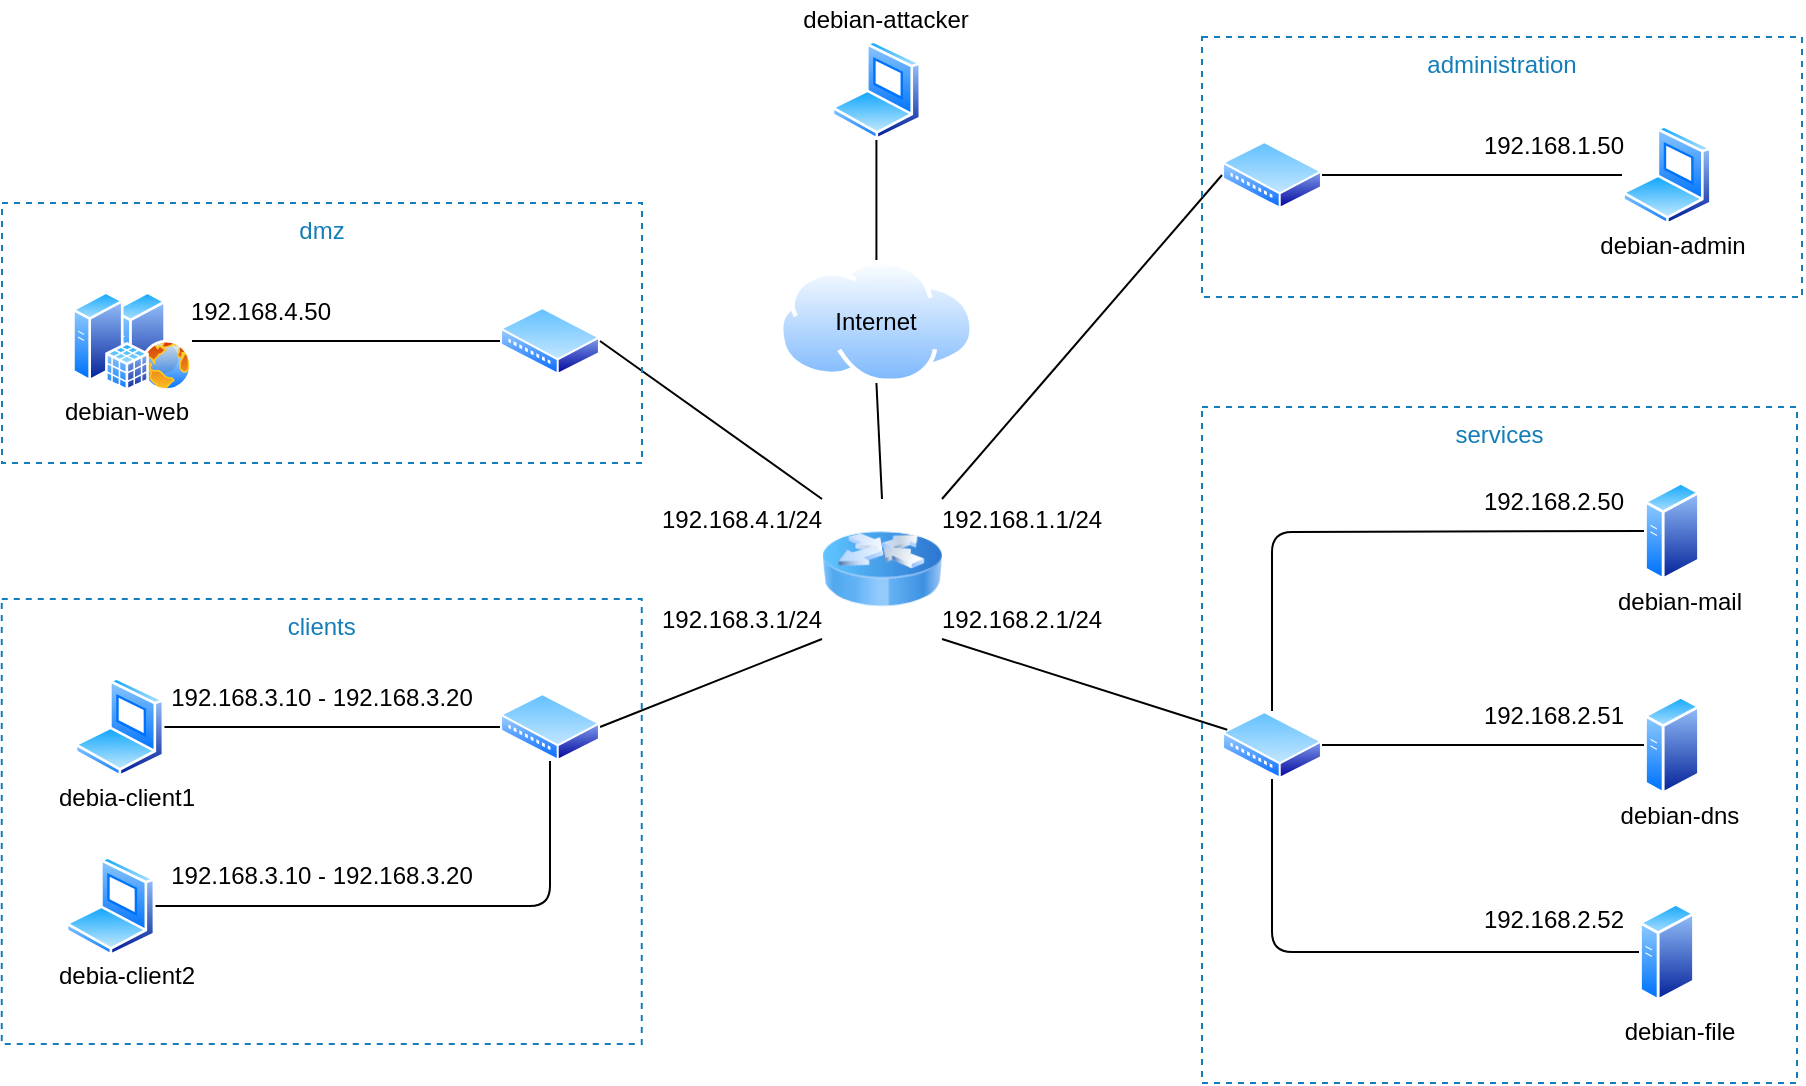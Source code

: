 <mxfile>
    <diagram id="pjIhV44gmVnADWI0d765" name="Page-1">
        <mxGraphModel dx="926" dy="771" grid="1" gridSize="10" guides="1" tooltips="1" connect="1" arrows="1" fold="1" page="1" pageScale="1" pageWidth="827" pageHeight="1169" math="0" shadow="0">
            <root>
                <mxCell id="0"/>
                <mxCell id="1" parent="0"/>
                <mxCell id="2" value="" style="aspect=fixed;perimeter=ellipsePerimeter;html=1;align=center;shadow=0;dashed=0;spacingTop=3;image;image=img/lib/active_directory/laptop_client.svg;" parent="1" vertex="1">
                    <mxGeometry x="830" y="112.5" width="45" height="50" as="geometry"/>
                </mxCell>
                <mxCell id="3" value="" style="aspect=fixed;perimeter=ellipsePerimeter;html=1;align=center;shadow=0;dashed=0;spacingTop=3;image;image=img/lib/active_directory/web_server.svg;" parent="1" vertex="1">
                    <mxGeometry x="75" y="195.5" width="40" height="50" as="geometry"/>
                </mxCell>
                <mxCell id="4" value="" style="aspect=fixed;perimeter=ellipsePerimeter;html=1;align=center;shadow=0;dashed=0;spacingTop=3;image;image=img/lib/active_directory/generic_server.svg;" parent="1" vertex="1">
                    <mxGeometry x="841" y="397.5" width="28.0" height="50" as="geometry"/>
                </mxCell>
                <mxCell id="5" value="" style="image;html=1;image=img/lib/clip_art/networking/Router_Icon_128x128.png" parent="1" vertex="1">
                    <mxGeometry x="430" y="299.5" width="60" height="70" as="geometry"/>
                </mxCell>
                <mxCell id="6" value="" style="aspect=fixed;perimeter=ellipsePerimeter;html=1;align=center;shadow=0;dashed=0;spacingTop=3;image;image=img/lib/active_directory/wiring_hub.svg;" parent="1" vertex="1">
                    <mxGeometry x="630" y="120.5" width="50" height="34" as="geometry"/>
                </mxCell>
                <mxCell id="7" value="" style="aspect=fixed;perimeter=ellipsePerimeter;html=1;align=center;shadow=0;dashed=0;spacingTop=3;image;image=img/lib/active_directory/wiring_hub.svg;" parent="1" vertex="1">
                    <mxGeometry x="269" y="203.5" width="50" height="34" as="geometry"/>
                </mxCell>
                <mxCell id="8" value="" style="endArrow=none;html=1;entryX=0;entryY=0;entryDx=0;entryDy=0;exitX=1;exitY=0.5;exitDx=0;exitDy=0;" parent="1" source="7" target="5" edge="1">
                    <mxGeometry width="50" height="50" relative="1" as="geometry">
                        <mxPoint x="430" y="439.5" as="sourcePoint"/>
                        <mxPoint x="480" y="389.5" as="targetPoint"/>
                    </mxGeometry>
                </mxCell>
                <mxCell id="9" value="" style="endArrow=none;html=1;exitX=0.5;exitY=1;exitDx=0;exitDy=0;entryX=0.5;entryY=0;entryDx=0;entryDy=0;" parent="1" source="44" target="5" edge="1">
                    <mxGeometry width="50" height="50" relative="1" as="geometry">
                        <mxPoint x="458.75" y="203.5" as="sourcePoint"/>
                        <mxPoint x="470" y="379.5" as="targetPoint"/>
                    </mxGeometry>
                </mxCell>
                <mxCell id="10" value="" style="endArrow=none;html=1;exitX=1;exitY=0;exitDx=0;exitDy=0;entryX=0;entryY=0.5;entryDx=0;entryDy=0;" parent="1" source="5" target="6" edge="1">
                    <mxGeometry width="50" height="50" relative="1" as="geometry">
                        <mxPoint x="470" y="233.5" as="sourcePoint"/>
                        <mxPoint x="470" y="309.5" as="targetPoint"/>
                    </mxGeometry>
                </mxCell>
                <mxCell id="11" value="" style="aspect=fixed;perimeter=ellipsePerimeter;html=1;align=center;shadow=0;dashed=0;spacingTop=3;image;image=img/lib/active_directory/sql_server.svg;" parent="1" vertex="1">
                    <mxGeometry x="55" y="195.5" width="38.5" height="50" as="geometry"/>
                </mxCell>
                <mxCell id="12" value="" style="endArrow=none;html=1;entryX=0;entryY=1;entryDx=0;entryDy=0;exitX=1;exitY=0.5;exitDx=0;exitDy=0;" parent="1" source="16" target="5" edge="1">
                    <mxGeometry width="50" height="50" relative="1" as="geometry">
                        <mxPoint x="420" y="439.5" as="sourcePoint"/>
                        <mxPoint x="470" y="389.5" as="targetPoint"/>
                    </mxGeometry>
                </mxCell>
                <mxCell id="13" value="" style="endArrow=none;html=1;entryX=0;entryY=0.5;entryDx=0;entryDy=0;exitX=1;exitY=0.5;exitDx=0;exitDy=0;" parent="1" source="6" target="2" edge="1">
                    <mxGeometry width="50" height="50" relative="1" as="geometry">
                        <mxPoint x="470" y="318.5" as="sourcePoint"/>
                        <mxPoint x="520" y="268.5" as="targetPoint"/>
                    </mxGeometry>
                </mxCell>
                <mxCell id="14" value="debian-admin" style="text;html=1;strokeColor=none;fillColor=none;align=center;verticalAlign=middle;whiteSpace=wrap;rounded=0;" parent="1" vertex="1">
                    <mxGeometry x="817.5" y="162.5" width="75" height="20" as="geometry"/>
                </mxCell>
                <mxCell id="15" value="" style="aspect=fixed;perimeter=ellipsePerimeter;html=1;align=center;shadow=0;dashed=0;spacingTop=3;image;image=img/lib/active_directory/wiring_hub.svg;" parent="1" vertex="1">
                    <mxGeometry x="630" y="405.5" width="50" height="34" as="geometry"/>
                </mxCell>
                <mxCell id="16" value="" style="aspect=fixed;perimeter=ellipsePerimeter;html=1;align=center;shadow=0;dashed=0;spacingTop=3;image;image=img/lib/active_directory/wiring_hub.svg;" parent="1" vertex="1">
                    <mxGeometry x="269" y="396.5" width="50" height="34" as="geometry"/>
                </mxCell>
                <mxCell id="17" value="" style="endArrow=none;html=1;entryX=0;entryY=0.25;entryDx=0;entryDy=0;exitX=1;exitY=1;exitDx=0;exitDy=0;" parent="1" source="5" target="15" edge="1">
                    <mxGeometry width="50" height="50" relative="1" as="geometry">
                        <mxPoint x="329" y="456.5" as="sourcePoint"/>
                        <mxPoint x="440" y="379.5" as="targetPoint"/>
                    </mxGeometry>
                </mxCell>
                <mxCell id="18" value="administration" style="fillColor=none;strokeColor=#147EBA;dashed=1;verticalAlign=top;fontStyle=0;fontColor=#147EBA;" parent="1" vertex="1">
                    <mxGeometry x="620" y="68.5" width="300" height="130" as="geometry"/>
                </mxCell>
                <mxCell id="19" value="192.168.1.1/24" style="text;html=1;strokeColor=none;fillColor=none;align=center;verticalAlign=middle;whiteSpace=wrap;rounded=0;" parent="1" vertex="1">
                    <mxGeometry x="490" y="299.5" width="80" height="20" as="geometry"/>
                </mxCell>
                <mxCell id="20" value="192.168.2.1/24" style="text;html=1;strokeColor=none;fillColor=none;align=center;verticalAlign=middle;whiteSpace=wrap;rounded=0;" parent="1" vertex="1">
                    <mxGeometry x="490" y="349.5" width="80" height="20" as="geometry"/>
                </mxCell>
                <mxCell id="21" value="192.168.4.1/24" style="text;html=1;strokeColor=none;fillColor=none;align=center;verticalAlign=middle;whiteSpace=wrap;rounded=0;" parent="1" vertex="1">
                    <mxGeometry x="350" y="299.5" width="80" height="20" as="geometry"/>
                </mxCell>
                <mxCell id="22" value="192.168.3.1/24" style="text;html=1;strokeColor=none;fillColor=none;align=center;verticalAlign=middle;whiteSpace=wrap;rounded=0;" parent="1" vertex="1">
                    <mxGeometry x="350" y="349.5" width="80" height="20" as="geometry"/>
                </mxCell>
                <mxCell id="24" value="debian-mail" style="text;html=1;strokeColor=none;fillColor=none;align=center;verticalAlign=middle;whiteSpace=wrap;rounded=0;" parent="1" vertex="1">
                    <mxGeometry x="820" y="340.5" width="77.5" height="20" as="geometry"/>
                </mxCell>
                <mxCell id="25" value="debian-dns" style="text;html=1;strokeColor=none;fillColor=none;align=center;verticalAlign=middle;whiteSpace=wrap;rounded=0;" parent="1" vertex="1">
                    <mxGeometry x="820" y="447.5" width="77.5" height="20" as="geometry"/>
                </mxCell>
                <mxCell id="28" value="192.168.1.50" style="text;html=1;strokeColor=none;fillColor=none;align=center;verticalAlign=middle;whiteSpace=wrap;rounded=0;" parent="1" vertex="1">
                    <mxGeometry x="756.25" y="112.5" width="80" height="20" as="geometry"/>
                </mxCell>
                <mxCell id="29" value="192.168.2.50" style="text;html=1;strokeColor=none;fillColor=none;align=center;verticalAlign=middle;whiteSpace=wrap;rounded=0;" parent="1" vertex="1">
                    <mxGeometry x="756.25" y="290.5" width="80" height="20" as="geometry"/>
                </mxCell>
                <mxCell id="30" value="192.168.2.51" style="text;html=1;strokeColor=none;fillColor=none;align=center;verticalAlign=middle;whiteSpace=wrap;rounded=0;" parent="1" vertex="1">
                    <mxGeometry x="756.25" y="397.5" width="80" height="20" as="geometry"/>
                </mxCell>
                <mxCell id="31" value="dmz" style="fillColor=none;strokeColor=#147EBA;dashed=1;verticalAlign=top;fontStyle=0;fontColor=#147EBA;" parent="1" vertex="1">
                    <mxGeometry x="20" y="151.5" width="320" height="130" as="geometry"/>
                </mxCell>
                <mxCell id="32" value="debian-web" style="text;html=1;strokeColor=none;fillColor=none;align=center;verticalAlign=middle;whiteSpace=wrap;rounded=0;" parent="1" vertex="1">
                    <mxGeometry x="50" y="245.5" width="65" height="20" as="geometry"/>
                </mxCell>
                <mxCell id="33" value="192.168.4.50" style="text;html=1;strokeColor=none;fillColor=none;align=center;verticalAlign=middle;whiteSpace=wrap;rounded=0;" parent="1" vertex="1">
                    <mxGeometry x="107.5" y="195.5" width="82.5" height="20" as="geometry"/>
                </mxCell>
                <mxCell id="34" value="" style="aspect=fixed;perimeter=ellipsePerimeter;html=1;align=center;shadow=0;dashed=0;spacingTop=3;image;image=img/lib/active_directory/laptop_client.svg;" parent="1" vertex="1">
                    <mxGeometry x="56.25" y="388.5" width="45" height="50" as="geometry"/>
                </mxCell>
                <mxCell id="35" value="" style="aspect=fixed;perimeter=ellipsePerimeter;html=1;align=center;shadow=0;dashed=0;spacingTop=3;image;image=img/lib/active_directory/generic_server.svg;" parent="1" vertex="1">
                    <mxGeometry x="841" y="290.5" width="28.0" height="50" as="geometry"/>
                </mxCell>
                <mxCell id="36" value="debia-client1" style="text;html=1;strokeColor=none;fillColor=none;align=center;verticalAlign=middle;whiteSpace=wrap;rounded=0;" parent="1" vertex="1">
                    <mxGeometry x="41.25" y="438.5" width="82.5" height="20" as="geometry"/>
                </mxCell>
                <mxCell id="37" value="" style="aspect=fixed;perimeter=ellipsePerimeter;html=1;align=center;shadow=0;dashed=0;spacingTop=3;image;image=img/lib/active_directory/laptop_client.svg;" parent="1" vertex="1">
                    <mxGeometry x="434.71" y="70" width="45" height="50" as="geometry"/>
                </mxCell>
                <mxCell id="38" value="debian-attacker" style="text;html=1;strokeColor=none;fillColor=none;align=center;verticalAlign=middle;whiteSpace=wrap;rounded=0;" parent="1" vertex="1">
                    <mxGeometry x="411.59" y="50" width="100" height="20" as="geometry"/>
                </mxCell>
                <mxCell id="39" value="192.168.3.10 - 192.168.3.20" style="text;html=1;strokeColor=none;fillColor=none;align=center;verticalAlign=middle;whiteSpace=wrap;rounded=0;" parent="1" vertex="1">
                    <mxGeometry x="90" y="388.5" width="180" height="20" as="geometry"/>
                </mxCell>
                <mxCell id="40" value="" style="endArrow=none;html=1;entryX=0;entryY=0.5;entryDx=0;entryDy=0;exitX=1;exitY=0.5;exitDx=0;exitDy=0;" parent="1" source="3" target="7" edge="1">
                    <mxGeometry width="50" height="50" relative="1" as="geometry">
                        <mxPoint x="420" y="261.5" as="sourcePoint"/>
                        <mxPoint x="470" y="211.5" as="targetPoint"/>
                    </mxGeometry>
                </mxCell>
                <mxCell id="41" value="" style="endArrow=none;html=1;exitX=0;exitY=0.5;exitDx=0;exitDy=0;entryX=1;entryY=0.5;entryDx=0;entryDy=0;" parent="1" source="16" target="34" edge="1">
                    <mxGeometry width="50" height="50" relative="1" as="geometry">
                        <mxPoint x="420" y="366.5" as="sourcePoint"/>
                        <mxPoint x="470" y="316.5" as="targetPoint"/>
                    </mxGeometry>
                </mxCell>
                <mxCell id="42" value="clients" style="fillColor=none;strokeColor=#147EBA;dashed=1;verticalAlign=top;fontStyle=0;fontColor=#147EBA;" parent="1" vertex="1">
                    <mxGeometry x="19.88" y="349.5" width="320" height="222.5" as="geometry"/>
                </mxCell>
                <mxCell id="43" value="" style="endArrow=none;html=1;exitX=0.5;exitY=1;exitDx=0;exitDy=0;entryX=0.5;entryY=0;entryDx=0;entryDy=0;" parent="1" source="37" target="44" edge="1">
                    <mxGeometry width="50" height="50" relative="1" as="geometry">
                        <mxPoint x="508.46" y="244" as="sourcePoint"/>
                        <mxPoint x="457.21" y="200" as="targetPoint"/>
                    </mxGeometry>
                </mxCell>
                <mxCell id="44" value="" style="aspect=fixed;perimeter=ellipsePerimeter;html=1;align=center;shadow=0;dashed=0;spacingTop=3;image;image=img/lib/active_directory/internet_cloud.svg;" parent="1" vertex="1">
                    <mxGeometry x="408.4" y="180" width="97.62" height="61.5" as="geometry"/>
                </mxCell>
                <mxCell id="45" value="Internet" style="text;html=1;strokeColor=none;fillColor=none;align=center;verticalAlign=middle;whiteSpace=wrap;rounded=0;" parent="1" vertex="1">
                    <mxGeometry x="437.21" y="200.75" width="40" height="20" as="geometry"/>
                </mxCell>
                <mxCell id="46" value="" style="aspect=fixed;perimeter=ellipsePerimeter;html=1;align=center;shadow=0;dashed=0;spacingTop=3;image;image=img/lib/active_directory/generic_server.svg;" parent="1" vertex="1">
                    <mxGeometry x="838.5" y="501" width="28.0" height="50" as="geometry"/>
                </mxCell>
                <mxCell id="47" value="debian-file" style="text;html=1;strokeColor=none;fillColor=none;align=center;verticalAlign=middle;whiteSpace=wrap;rounded=0;" parent="1" vertex="1">
                    <mxGeometry x="818.75" y="556" width="80" height="20" as="geometry"/>
                </mxCell>
                <mxCell id="49" value="192.168.2.52" style="text;html=1;strokeColor=none;fillColor=none;align=center;verticalAlign=middle;whiteSpace=wrap;rounded=0;" parent="1" vertex="1">
                    <mxGeometry x="756" y="499.5" width="80" height="20" as="geometry"/>
                </mxCell>
                <mxCell id="51" value="" style="endArrow=none;html=1;exitX=0.5;exitY=0;exitDx=0;exitDy=0;entryX=0;entryY=0.5;entryDx=0;entryDy=0;" parent="1" source="15" target="35" edge="1">
                    <mxGeometry width="50" height="50" relative="1" as="geometry">
                        <mxPoint x="480" y="420" as="sourcePoint"/>
                        <mxPoint x="530" y="370" as="targetPoint"/>
                        <Array as="points">
                            <mxPoint x="655" y="316"/>
                        </Array>
                    </mxGeometry>
                </mxCell>
                <mxCell id="53" value="" style="endArrow=none;html=1;exitX=0.5;exitY=1;exitDx=0;exitDy=0;entryX=0;entryY=0.5;entryDx=0;entryDy=0;" parent="1" source="15" target="46" edge="1">
                    <mxGeometry width="50" height="50" relative="1" as="geometry">
                        <mxPoint x="690" y="434.5" as="sourcePoint"/>
                        <mxPoint x="851" y="434.5" as="targetPoint"/>
                        <Array as="points">
                            <mxPoint x="655" y="526"/>
                        </Array>
                    </mxGeometry>
                </mxCell>
                <mxCell id="23" value="services" style="fillColor=none;strokeColor=#147EBA;dashed=1;verticalAlign=top;fontStyle=0;fontColor=#147EBA;" parent="1" vertex="1">
                    <mxGeometry x="620" y="253.5" width="297.5" height="338" as="geometry"/>
                </mxCell>
                <mxCell id="55" value="" style="endArrow=none;html=1;exitX=1;exitY=0.5;exitDx=0;exitDy=0;entryX=0;entryY=0.5;entryDx=0;entryDy=0;" parent="1" source="15" target="4" edge="1">
                    <mxGeometry width="50" height="50" relative="1" as="geometry">
                        <mxPoint x="730" y="420" as="sourcePoint"/>
                        <mxPoint x="780" y="370" as="targetPoint"/>
                    </mxGeometry>
                </mxCell>
                <mxCell id="57" value="" style="aspect=fixed;perimeter=ellipsePerimeter;html=1;align=center;shadow=0;dashed=0;spacingTop=3;image;image=img/lib/active_directory/laptop_client.svg;" vertex="1" parent="1">
                    <mxGeometry x="51.75" y="478" width="45" height="50" as="geometry"/>
                </mxCell>
                <mxCell id="58" value="debia-client2" style="text;html=1;strokeColor=none;fillColor=none;align=center;verticalAlign=middle;whiteSpace=wrap;rounded=0;" vertex="1" parent="1">
                    <mxGeometry x="41.13" y="528" width="82.5" height="20" as="geometry"/>
                </mxCell>
                <mxCell id="59" value="192.168.3.10 - 192.168.3.20" style="text;html=1;strokeColor=none;fillColor=none;align=center;verticalAlign=middle;whiteSpace=wrap;rounded=0;" vertex="1" parent="1">
                    <mxGeometry x="89.88" y="478" width="180" height="20" as="geometry"/>
                </mxCell>
                <mxCell id="60" value="" style="endArrow=none;html=1;entryX=1;entryY=0.5;entryDx=0;entryDy=0;exitX=0.5;exitY=1;exitDx=0;exitDy=0;" edge="1" parent="1" source="16" target="57">
                    <mxGeometry width="50" height="50" relative="1" as="geometry">
                        <mxPoint x="280" y="500" as="sourcePoint"/>
                        <mxPoint x="469.88" y="406" as="targetPoint"/>
                        <Array as="points">
                            <mxPoint x="294" y="503"/>
                        </Array>
                    </mxGeometry>
                </mxCell>
            </root>
        </mxGraphModel>
    </diagram>
</mxfile>